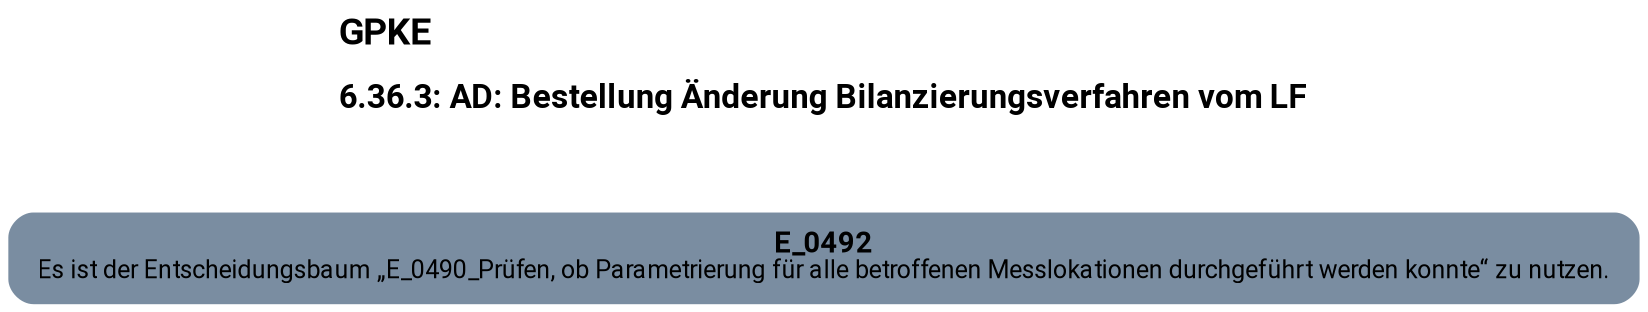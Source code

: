 digraph D {
    labelloc="t";
    label=<<B><FONT POINT-SIZE="18">GPKE</FONT></B><BR align="left"/><BR/><B><FONT POINT-SIZE="16">6.36.3: AD: Bestellung Änderung Bilanzierungsverfahren vom LF</FONT></B><BR align="left"/><BR/><BR/><BR/>>;
    ratio="compress";
    concentrate=true;
    pack=true;
    rankdir=TB;
    packmode="array";
    size="20,20";
    "Empty" [margin="0.2,0.12", shape=box, style="filled,rounded", penwidth=0.0, fillcolor="#7a8da1", label=<<B>E_0492</B><BR align="center"/><FONT point-size="12">Es ist der Entscheidungsbaum „E_0490_Prüfen, ob Parametrierung für alle betroffenen Messlokationen durchgeführt werden konnte“ zu nutzen.</FONT><BR align="center"/>>, fontname="Roboto, sans-serif"];


    bgcolor="transparent";
fontname="Roboto, sans-serif";
}